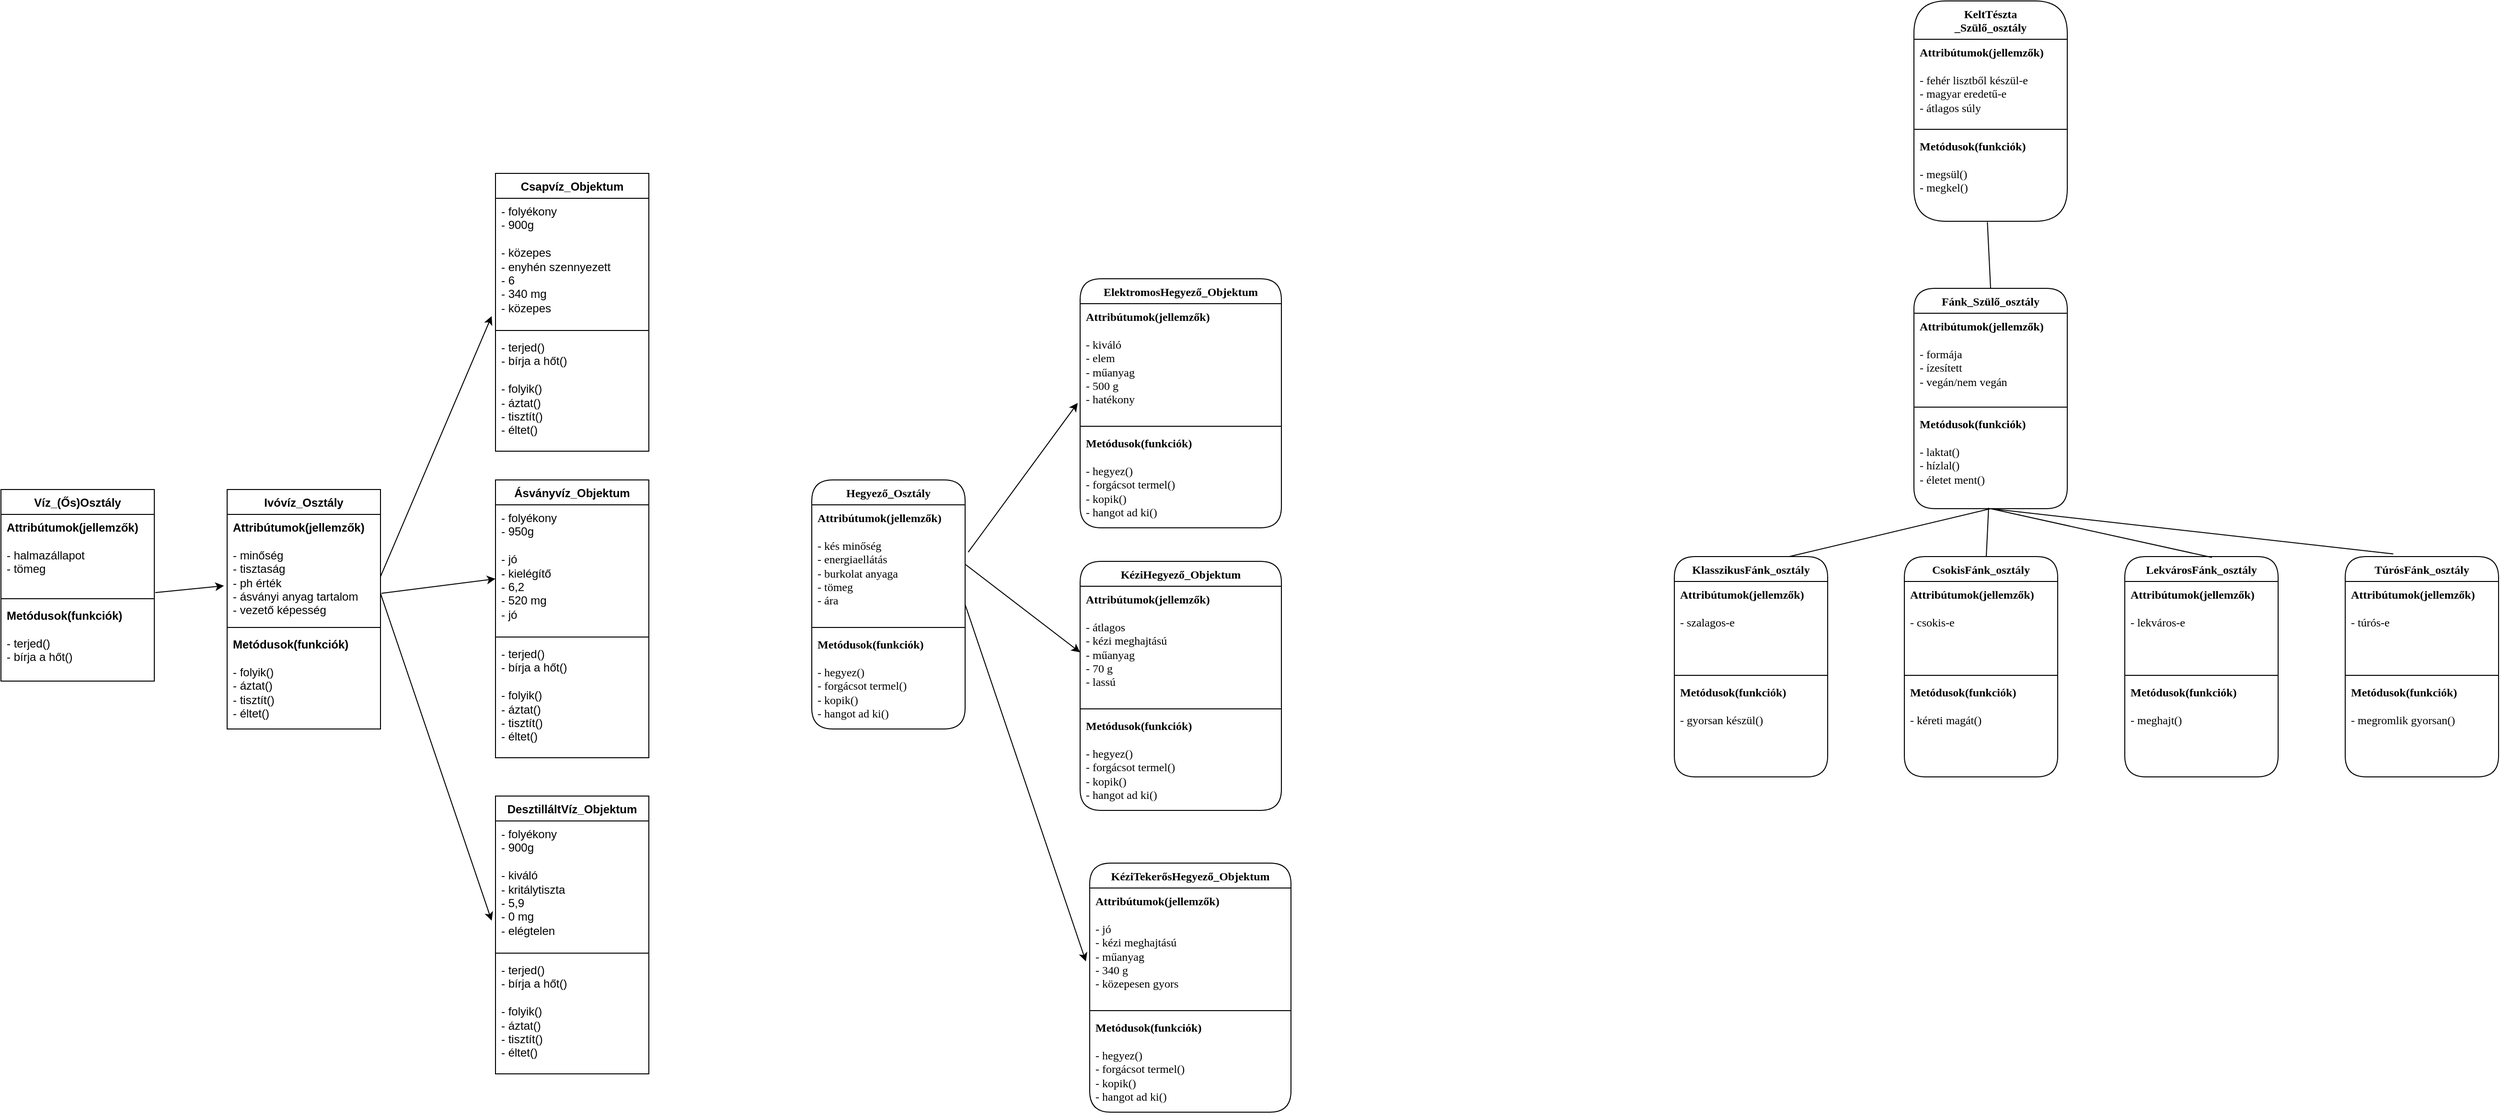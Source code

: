<mxfile version="22.1.1" type="device">
  <diagram name="1 oldal" id="wYiSbJgA-yzsDVPdpGHW">
    <mxGraphModel dx="2600" dy="3426" grid="1" gridSize="10" guides="1" tooltips="1" connect="1" arrows="1" fold="1" page="1" pageScale="1" pageWidth="827" pageHeight="1169" math="0" shadow="0">
      <root>
        <mxCell id="0" />
        <mxCell id="1" parent="0" />
        <mxCell id="PNbl-xnC1LrohCIqzQay-2" value="Ivóvíz_Osztály" style="swimlane;fontStyle=1;align=center;verticalAlign=top;childLayout=stackLayout;horizontal=1;startSize=26;horizontalStack=0;resizeParent=1;resizeParentMax=0;resizeLast=0;collapsible=1;marginBottom=0;whiteSpace=wrap;html=1;" parent="1" vertex="1">
          <mxGeometry x="570" y="210" width="160" height="250" as="geometry">
            <mxRectangle x="570" y="120" width="100" height="30" as="alternateBounds" />
          </mxGeometry>
        </mxCell>
        <mxCell id="PNbl-xnC1LrohCIqzQay-3" value="&lt;div style=&quot;text-align: center;&quot;&gt;&lt;span style=&quot;background-color: initial;&quot;&gt;&lt;b&gt;Attribútumok(jellemzők)&lt;/b&gt;&lt;/span&gt;&lt;/div&gt;&lt;div style=&quot;text-align: center;&quot;&gt;&lt;span style=&quot;background-color: initial;&quot;&gt;&lt;b&gt;&lt;br&gt;&lt;/b&gt;&lt;/span&gt;&lt;/div&gt;- minőség&lt;br&gt;- tisztaság&lt;br&gt;- ph érték&lt;br&gt;- ásványi anyag tartalom&lt;br&gt;- vezető képesség&lt;span style=&quot;white-space: pre;&quot;&gt;&#x9;&lt;/span&gt;" style="text;strokeColor=none;fillColor=none;align=left;verticalAlign=top;spacingLeft=4;spacingRight=4;overflow=hidden;rotatable=0;points=[[0,0.5],[1,0.5]];portConstraint=eastwest;whiteSpace=wrap;html=1;" parent="PNbl-xnC1LrohCIqzQay-2" vertex="1">
          <mxGeometry y="26" width="160" height="114" as="geometry" />
        </mxCell>
        <mxCell id="PNbl-xnC1LrohCIqzQay-4" value="" style="line;strokeWidth=1;fillColor=none;align=left;verticalAlign=middle;spacingTop=-1;spacingLeft=3;spacingRight=3;rotatable=0;labelPosition=right;points=[];portConstraint=eastwest;strokeColor=inherit;" parent="PNbl-xnC1LrohCIqzQay-2" vertex="1">
          <mxGeometry y="140" width="160" height="8" as="geometry" />
        </mxCell>
        <mxCell id="PNbl-xnC1LrohCIqzQay-5" value="&lt;div style=&quot;text-align: center;&quot;&gt;&lt;span style=&quot;background-color: initial;&quot;&gt;&lt;b&gt;Metódusok(funkciók)&lt;/b&gt;&lt;/span&gt;&lt;/div&gt;&lt;div style=&quot;text-align: center;&quot;&gt;&lt;span style=&quot;background-color: initial;&quot;&gt;&lt;b&gt;&lt;br&gt;&lt;/b&gt;&lt;/span&gt;&lt;/div&gt;- folyik()&lt;br&gt;- áztat()&lt;br&gt;- tisztít()&lt;br&gt;- éltet()" style="text;strokeColor=none;fillColor=none;align=left;verticalAlign=top;spacingLeft=4;spacingRight=4;overflow=hidden;rotatable=0;points=[[0,0.5],[1,0.5]];portConstraint=eastwest;whiteSpace=wrap;html=1;" parent="PNbl-xnC1LrohCIqzQay-2" vertex="1">
          <mxGeometry y="148" width="160" height="102" as="geometry" />
        </mxCell>
        <mxCell id="PNbl-xnC1LrohCIqzQay-6" value="Csapvíz_Objektum" style="swimlane;fontStyle=1;align=center;verticalAlign=top;childLayout=stackLayout;horizontal=1;startSize=26;horizontalStack=0;resizeParent=1;resizeParentMax=0;resizeLast=0;collapsible=1;marginBottom=0;whiteSpace=wrap;html=1;" parent="1" vertex="1">
          <mxGeometry x="850" y="-120" width="160" height="290" as="geometry">
            <mxRectangle x="570" y="120" width="100" height="30" as="alternateBounds" />
          </mxGeometry>
        </mxCell>
        <mxCell id="PNbl-xnC1LrohCIqzQay-7" value="- folyékony&lt;br&gt;- 900g&lt;br&gt;&lt;br&gt;- közepes&lt;br&gt;- enyhén szennyezett&lt;br&gt;- 6&lt;br&gt;- 340 mg&lt;br&gt;- közepes&lt;span style=&quot;white-space: pre;&quot;&gt;&#x9;&lt;/span&gt;&lt;span style=&quot;white-space: pre;&quot;&gt;&#x9;&lt;/span&gt;" style="text;strokeColor=none;fillColor=none;align=left;verticalAlign=top;spacingLeft=4;spacingRight=4;overflow=hidden;rotatable=0;points=[[0,0.5],[1,0.5]];portConstraint=eastwest;whiteSpace=wrap;html=1;" parent="PNbl-xnC1LrohCIqzQay-6" vertex="1">
          <mxGeometry y="26" width="160" height="134" as="geometry" />
        </mxCell>
        <mxCell id="PNbl-xnC1LrohCIqzQay-8" value="" style="line;strokeWidth=1;fillColor=none;align=left;verticalAlign=middle;spacingTop=-1;spacingLeft=3;spacingRight=3;rotatable=0;labelPosition=right;points=[];portConstraint=eastwest;strokeColor=inherit;" parent="PNbl-xnC1LrohCIqzQay-6" vertex="1">
          <mxGeometry y="160" width="160" height="8" as="geometry" />
        </mxCell>
        <mxCell id="PNbl-xnC1LrohCIqzQay-9" value="- terjed()&lt;br style=&quot;border-color: var(--border-color);&quot;&gt;- bírja a hőt()&amp;nbsp;&lt;br&gt;&lt;br&gt;- folyik()&lt;br style=&quot;border-color: var(--border-color);&quot;&gt;- áztat()&lt;br style=&quot;border-color: var(--border-color);&quot;&gt;- tisztít()&lt;br style=&quot;border-color: var(--border-color);&quot;&gt;- éltet()" style="text;strokeColor=none;fillColor=none;align=left;verticalAlign=top;spacingLeft=4;spacingRight=4;overflow=hidden;rotatable=0;points=[[0,0.5],[1,0.5]];portConstraint=eastwest;whiteSpace=wrap;html=1;" parent="PNbl-xnC1LrohCIqzQay-6" vertex="1">
          <mxGeometry y="168" width="160" height="122" as="geometry" />
        </mxCell>
        <mxCell id="PNbl-xnC1LrohCIqzQay-10" value="DesztilláltVíz_Objektum" style="swimlane;fontStyle=1;align=center;verticalAlign=top;childLayout=stackLayout;horizontal=1;startSize=26;horizontalStack=0;resizeParent=1;resizeParentMax=0;resizeLast=0;collapsible=1;marginBottom=0;whiteSpace=wrap;html=1;" parent="1" vertex="1">
          <mxGeometry x="850" y="530" width="160" height="290" as="geometry">
            <mxRectangle x="570" y="120" width="100" height="30" as="alternateBounds" />
          </mxGeometry>
        </mxCell>
        <mxCell id="PNbl-xnC1LrohCIqzQay-11" value="- folyékony&lt;br style=&quot;border-color: var(--border-color);&quot;&gt;- 900g&lt;br&gt;&lt;br&gt;- kiváló&lt;br&gt;- kritálytiszta&lt;br&gt;- 5,9&lt;br&gt;- 0 mg&lt;br&gt;- elégtelen&lt;span style=&quot;&quot;&gt;&lt;span style=&quot;white-space: pre;&quot;&gt;&amp;nbsp;&amp;nbsp;&amp;nbsp;&amp;nbsp;&lt;/span&gt;&lt;/span&gt;" style="text;strokeColor=none;fillColor=none;align=left;verticalAlign=top;spacingLeft=4;spacingRight=4;overflow=hidden;rotatable=0;points=[[0,0.5],[1,0.5]];portConstraint=eastwest;whiteSpace=wrap;html=1;" parent="PNbl-xnC1LrohCIqzQay-10" vertex="1">
          <mxGeometry y="26" width="160" height="134" as="geometry" />
        </mxCell>
        <mxCell id="PNbl-xnC1LrohCIqzQay-12" value="" style="line;strokeWidth=1;fillColor=none;align=left;verticalAlign=middle;spacingTop=-1;spacingLeft=3;spacingRight=3;rotatable=0;labelPosition=right;points=[];portConstraint=eastwest;strokeColor=inherit;" parent="PNbl-xnC1LrohCIqzQay-10" vertex="1">
          <mxGeometry y="160" width="160" height="8" as="geometry" />
        </mxCell>
        <mxCell id="PNbl-xnC1LrohCIqzQay-13" value="- terjed()&lt;br style=&quot;border-color: var(--border-color);&quot;&gt;- bírja a hőt()&amp;nbsp;&lt;br style=&quot;border-color: var(--border-color);&quot;&gt;&lt;br style=&quot;border-color: var(--border-color);&quot;&gt;- folyik()&lt;br style=&quot;border-color: var(--border-color);&quot;&gt;- áztat()&lt;br style=&quot;border-color: var(--border-color);&quot;&gt;- tisztít()&lt;br style=&quot;border-color: var(--border-color);&quot;&gt;- éltet()" style="text;strokeColor=none;fillColor=none;align=left;verticalAlign=top;spacingLeft=4;spacingRight=4;overflow=hidden;rotatable=0;points=[[0,0.5],[1,0.5]];portConstraint=eastwest;whiteSpace=wrap;html=1;" parent="PNbl-xnC1LrohCIqzQay-10" vertex="1">
          <mxGeometry y="168" width="160" height="122" as="geometry" />
        </mxCell>
        <mxCell id="PNbl-xnC1LrohCIqzQay-14" value="Ásványvíz_Objektum" style="swimlane;fontStyle=1;align=center;verticalAlign=top;childLayout=stackLayout;horizontal=1;startSize=26;horizontalStack=0;resizeParent=1;resizeParentMax=0;resizeLast=0;collapsible=1;marginBottom=0;whiteSpace=wrap;html=1;" parent="1" vertex="1">
          <mxGeometry x="850" y="200" width="160" height="290" as="geometry">
            <mxRectangle x="570" y="120" width="100" height="30" as="alternateBounds" />
          </mxGeometry>
        </mxCell>
        <mxCell id="PNbl-xnC1LrohCIqzQay-15" value="- folyékony&lt;br style=&quot;border-color: var(--border-color);&quot;&gt;- 950g&lt;br&gt;&lt;br&gt;- jó&lt;br&gt;- kielégítő&lt;br&gt;- 6,2&lt;br&gt;- 520 mg&lt;br&gt;- jó&lt;span style=&quot;&quot;&gt;&lt;span style=&quot;white-space: pre;&quot;&gt;&amp;nbsp;&amp;nbsp;&amp;nbsp;&amp;nbsp;&lt;/span&gt;&lt;/span&gt;" style="text;strokeColor=none;fillColor=none;align=left;verticalAlign=top;spacingLeft=4;spacingRight=4;overflow=hidden;rotatable=0;points=[[0,0.5],[1,0.5]];portConstraint=eastwest;whiteSpace=wrap;html=1;" parent="PNbl-xnC1LrohCIqzQay-14" vertex="1">
          <mxGeometry y="26" width="160" height="134" as="geometry" />
        </mxCell>
        <mxCell id="PNbl-xnC1LrohCIqzQay-16" value="" style="line;strokeWidth=1;fillColor=none;align=left;verticalAlign=middle;spacingTop=-1;spacingLeft=3;spacingRight=3;rotatable=0;labelPosition=right;points=[];portConstraint=eastwest;strokeColor=inherit;" parent="PNbl-xnC1LrohCIqzQay-14" vertex="1">
          <mxGeometry y="160" width="160" height="8" as="geometry" />
        </mxCell>
        <mxCell id="PNbl-xnC1LrohCIqzQay-17" value="- terjed()&lt;br style=&quot;border-color: var(--border-color);&quot;&gt;- bírja a hőt()&amp;nbsp;&lt;br style=&quot;border-color: var(--border-color);&quot;&gt;&lt;br style=&quot;border-color: var(--border-color);&quot;&gt;- folyik()&lt;br style=&quot;border-color: var(--border-color);&quot;&gt;- áztat()&lt;br style=&quot;border-color: var(--border-color);&quot;&gt;- tisztít()&lt;br style=&quot;border-color: var(--border-color);&quot;&gt;- éltet()" style="text;strokeColor=none;fillColor=none;align=left;verticalAlign=top;spacingLeft=4;spacingRight=4;overflow=hidden;rotatable=0;points=[[0,0.5],[1,0.5]];portConstraint=eastwest;whiteSpace=wrap;html=1;" parent="PNbl-xnC1LrohCIqzQay-14" vertex="1">
          <mxGeometry y="168" width="160" height="122" as="geometry" />
        </mxCell>
        <mxCell id="PNbl-xnC1LrohCIqzQay-18" value="" style="endArrow=classic;html=1;rounded=0;fontFamily=Helvetica;fontSize=12;fontColor=default;entryX=-0.025;entryY=0.918;entryDx=0;entryDy=0;entryPerimeter=0;exitX=1;exitY=0.5;exitDx=0;exitDy=0;" parent="1" edge="1" target="PNbl-xnC1LrohCIqzQay-7">
          <mxGeometry width="50" height="50" relative="1" as="geometry">
            <mxPoint x="730" y="300.99" as="sourcePoint" />
            <mxPoint x="839.04" y="180" as="targetPoint" />
          </mxGeometry>
        </mxCell>
        <mxCell id="PNbl-xnC1LrohCIqzQay-19" value="" style="endArrow=classic;html=1;rounded=0;fontFamily=Helvetica;fontSize=12;fontColor=default;entryX=-0.025;entryY=0.777;entryDx=0;entryDy=0;entryPerimeter=0;exitX=1;exitY=0.723;exitDx=0;exitDy=0;exitPerimeter=0;" parent="1" source="PNbl-xnC1LrohCIqzQay-3" target="PNbl-xnC1LrohCIqzQay-11" edge="1">
          <mxGeometry width="50" height="50" relative="1" as="geometry">
            <mxPoint x="730" y="290" as="sourcePoint" />
            <mxPoint x="760" y="330" as="targetPoint" />
          </mxGeometry>
        </mxCell>
        <mxCell id="PNbl-xnC1LrohCIqzQay-20" value="" style="endArrow=classic;html=1;rounded=0;fontFamily=Helvetica;fontSize=12;fontColor=default;exitX=1.006;exitY=0.723;exitDx=0;exitDy=0;exitPerimeter=0;" parent="1" source="PNbl-xnC1LrohCIqzQay-3" target="PNbl-xnC1LrohCIqzQay-15" edge="1">
          <mxGeometry width="50" height="50" relative="1" as="geometry">
            <mxPoint x="710" y="380" as="sourcePoint" />
            <mxPoint x="760" y="330" as="targetPoint" />
          </mxGeometry>
        </mxCell>
        <mxCell id="AUATjpKEFJF5bnet8Nbq-13" value="Hegyező_Osztály" style="swimlane;fontStyle=1;align=center;verticalAlign=top;childLayout=stackLayout;horizontal=1;startSize=26;horizontalStack=0;resizeParent=1;resizeParentMax=0;resizeLast=0;collapsible=1;marginBottom=0;whiteSpace=wrap;html=1;rounded=1;fontFamily=Comic Sans MS;arcSize=28;" vertex="1" parent="1">
          <mxGeometry x="1180" y="200" width="160" height="260" as="geometry">
            <mxRectangle x="570" y="120" width="100" height="30" as="alternateBounds" />
          </mxGeometry>
        </mxCell>
        <mxCell id="AUATjpKEFJF5bnet8Nbq-14" value="&lt;div style=&quot;text-align: center;&quot;&gt;&lt;span style=&quot;background-color: initial;&quot;&gt;&lt;b&gt;Attribútumok(jellemzők)&lt;/b&gt;&lt;/span&gt;&lt;/div&gt;&lt;div style=&quot;text-align: center;&quot;&gt;&lt;span style=&quot;background-color: initial;&quot;&gt;&lt;b&gt;&lt;br&gt;&lt;/b&gt;&lt;/span&gt;&lt;/div&gt;- kés minőség&lt;br&gt;- energiaellátás&lt;br&gt;- burkolat anyaga&lt;br&gt;- tömeg&lt;br&gt;- ára&lt;br&gt;&lt;span style=&quot;&quot;&gt;&lt;span style=&quot;white-space: pre;&quot;&gt;&amp;nbsp;&amp;nbsp;&amp;nbsp;&amp;nbsp;&lt;/span&gt;&lt;span style=&quot;&quot;&gt;&lt;span style=&quot;white-space: pre;&quot;&gt;&amp;nbsp;&amp;nbsp;&amp;nbsp;&amp;nbsp;&lt;/span&gt;&lt;/span&gt;&lt;span style=&quot;&quot;&gt;&lt;span style=&quot;white-space: pre;&quot;&gt;&amp;nbsp;&amp;nbsp;&amp;nbsp;&amp;nbsp;&lt;/span&gt;&lt;/span&gt;&lt;span style=&quot;&quot;&gt;&lt;span style=&quot;white-space: pre;&quot;&gt;&amp;nbsp;&amp;nbsp;&amp;nbsp;&amp;nbsp;&lt;/span&gt;&lt;/span&gt;&lt;span style=&quot;&quot;&gt;&lt;span style=&quot;white-space: pre;&quot;&gt;&amp;nbsp;&amp;nbsp;&amp;nbsp;&amp;nbsp;&lt;/span&gt;&lt;/span&gt;&lt;span style=&quot;&quot;&gt;&lt;span style=&quot;white-space: pre;&quot;&gt;&amp;nbsp;&amp;nbsp;&amp;nbsp;&amp;nbsp;&lt;/span&gt;&lt;/span&gt;&lt;span style=&quot;&quot;&gt;&lt;span style=&quot;white-space: pre;&quot;&gt;&amp;nbsp;&amp;nbsp;&amp;nbsp;&amp;nbsp;&lt;/span&gt;&lt;/span&gt;&lt;/span&gt;" style="text;strokeColor=none;fillColor=none;align=left;verticalAlign=top;spacingLeft=4;spacingRight=4;overflow=hidden;rotatable=0;points=[[0,0.5],[1,0.5]];portConstraint=eastwest;whiteSpace=wrap;html=1;fontFamily=Comic Sans MS;" vertex="1" parent="AUATjpKEFJF5bnet8Nbq-13">
          <mxGeometry y="26" width="160" height="124" as="geometry" />
        </mxCell>
        <mxCell id="AUATjpKEFJF5bnet8Nbq-15" value="" style="line;strokeWidth=1;fillColor=none;align=left;verticalAlign=middle;spacingTop=-1;spacingLeft=3;spacingRight=3;rotatable=0;labelPosition=right;points=[];portConstraint=eastwest;strokeColor=inherit;" vertex="1" parent="AUATjpKEFJF5bnet8Nbq-13">
          <mxGeometry y="150" width="160" height="8" as="geometry" />
        </mxCell>
        <mxCell id="AUATjpKEFJF5bnet8Nbq-16" value="&lt;div style=&quot;text-align: center;&quot;&gt;&lt;span style=&quot;background-color: initial;&quot;&gt;&lt;b&gt;Metódusok(funkciók)&lt;/b&gt;&lt;/span&gt;&lt;/div&gt;&lt;div style=&quot;text-align: center;&quot;&gt;&lt;span style=&quot;background-color: initial;&quot;&gt;&lt;b&gt;&lt;br&gt;&lt;/b&gt;&lt;/span&gt;&lt;/div&gt;- hegyez()&lt;br&gt;- forgácsot termel()&lt;br&gt;- kopik()&lt;br&gt;- hangot ad ki()" style="text;strokeColor=none;fillColor=none;align=left;verticalAlign=top;spacingLeft=4;spacingRight=4;overflow=hidden;rotatable=0;points=[[0,0.5],[1,0.5]];portConstraint=eastwest;whiteSpace=wrap;html=1;fontFamily=Comic Sans MS;" vertex="1" parent="AUATjpKEFJF5bnet8Nbq-13">
          <mxGeometry y="158" width="160" height="102" as="geometry" />
        </mxCell>
        <mxCell id="AUATjpKEFJF5bnet8Nbq-17" value="Víz_(Ős)Osztály" style="swimlane;fontStyle=1;align=center;verticalAlign=top;childLayout=stackLayout;horizontal=1;startSize=26;horizontalStack=0;resizeParent=1;resizeParentMax=0;resizeLast=0;collapsible=1;marginBottom=0;whiteSpace=wrap;html=1;" vertex="1" parent="1">
          <mxGeometry x="334" y="210" width="160" height="200" as="geometry">
            <mxRectangle x="570" y="120" width="100" height="30" as="alternateBounds" />
          </mxGeometry>
        </mxCell>
        <mxCell id="AUATjpKEFJF5bnet8Nbq-18" value="&lt;div style=&quot;text-align: center;&quot;&gt;&lt;span style=&quot;background-color: initial;&quot;&gt;&lt;b&gt;Attribútumok(jellemzők)&lt;/b&gt;&lt;/span&gt;&lt;/div&gt;&lt;div style=&quot;text-align: center;&quot;&gt;&lt;span style=&quot;background-color: initial;&quot;&gt;&lt;b&gt;&lt;br&gt;&lt;/b&gt;&lt;/span&gt;&lt;/div&gt;- halmazállapot&lt;br&gt;- tömeg&lt;span style=&quot;white-space: pre;&quot;&gt;&#x9;&lt;/span&gt;" style="text;strokeColor=none;fillColor=none;align=left;verticalAlign=top;spacingLeft=4;spacingRight=4;overflow=hidden;rotatable=0;points=[[0,0.5],[1,0.5]];portConstraint=eastwest;whiteSpace=wrap;html=1;" vertex="1" parent="AUATjpKEFJF5bnet8Nbq-17">
          <mxGeometry y="26" width="160" height="84" as="geometry" />
        </mxCell>
        <mxCell id="AUATjpKEFJF5bnet8Nbq-19" value="" style="line;strokeWidth=1;fillColor=none;align=left;verticalAlign=middle;spacingTop=-1;spacingLeft=3;spacingRight=3;rotatable=0;labelPosition=right;points=[];portConstraint=eastwest;strokeColor=inherit;" vertex="1" parent="AUATjpKEFJF5bnet8Nbq-17">
          <mxGeometry y="110" width="160" height="8" as="geometry" />
        </mxCell>
        <mxCell id="AUATjpKEFJF5bnet8Nbq-20" value="&lt;div style=&quot;text-align: center;&quot;&gt;&lt;span style=&quot;background-color: initial;&quot;&gt;&lt;b&gt;Metódusok(funkciók)&lt;/b&gt;&lt;/span&gt;&lt;/div&gt;&lt;div style=&quot;text-align: center;&quot;&gt;&lt;span style=&quot;background-color: initial;&quot;&gt;&lt;b&gt;&lt;br&gt;&lt;/b&gt;&lt;/span&gt;&lt;/div&gt;- terjed()&lt;br&gt;- bírja a hőt()&amp;nbsp;" style="text;strokeColor=none;fillColor=none;align=left;verticalAlign=top;spacingLeft=4;spacingRight=4;overflow=hidden;rotatable=0;points=[[0,0.5],[1,0.5]];portConstraint=eastwest;whiteSpace=wrap;html=1;" vertex="1" parent="AUATjpKEFJF5bnet8Nbq-17">
          <mxGeometry y="118" width="160" height="82" as="geometry" />
        </mxCell>
        <mxCell id="AUATjpKEFJF5bnet8Nbq-21" value="" style="endArrow=classic;html=1;rounded=0;fontFamily=Garamond;fontSize=12;fontColor=default;startSize=26;exitX=1.006;exitY=0.971;exitDx=0;exitDy=0;exitPerimeter=0;entryX=-0.021;entryY=0.654;entryDx=0;entryDy=0;entryPerimeter=0;" edge="1" parent="1" source="AUATjpKEFJF5bnet8Nbq-18" target="PNbl-xnC1LrohCIqzQay-3">
          <mxGeometry width="50" height="50" relative="1" as="geometry">
            <mxPoint x="720" y="260" as="sourcePoint" />
            <mxPoint x="770" y="210" as="targetPoint" />
          </mxGeometry>
        </mxCell>
        <mxCell id="AUATjpKEFJF5bnet8Nbq-22" value="ElektromosHegyező_Objektum" style="swimlane;fontStyle=1;align=center;verticalAlign=top;childLayout=stackLayout;horizontal=1;startSize=26;horizontalStack=0;resizeParent=1;resizeParentMax=0;resizeLast=0;collapsible=1;marginBottom=0;whiteSpace=wrap;html=1;rounded=1;fontFamily=Comic Sans MS;arcSize=28;" vertex="1" parent="1">
          <mxGeometry x="1460" y="-10" width="210" height="260" as="geometry">
            <mxRectangle x="570" y="120" width="100" height="30" as="alternateBounds" />
          </mxGeometry>
        </mxCell>
        <mxCell id="AUATjpKEFJF5bnet8Nbq-23" value="&lt;div style=&quot;text-align: center;&quot;&gt;&lt;span style=&quot;background-color: initial;&quot;&gt;&lt;b&gt;Attribútumok(jellemzők)&lt;/b&gt;&lt;/span&gt;&lt;/div&gt;&lt;div style=&quot;text-align: center;&quot;&gt;&lt;span style=&quot;background-color: initial;&quot;&gt;&lt;b&gt;&lt;br&gt;&lt;/b&gt;&lt;/span&gt;&lt;/div&gt;- kiváló&lt;br&gt;- elem&lt;br&gt;- műanyag&lt;br&gt;- 500 g&lt;br&gt;- hatékony&lt;br&gt;&lt;span style=&quot;&quot;&gt;&lt;span style=&quot;white-space: pre;&quot;&gt;&amp;nbsp;&amp;nbsp;&amp;nbsp;&amp;nbsp;&lt;/span&gt;&lt;span style=&quot;&quot;&gt;&lt;span style=&quot;white-space: pre;&quot;&gt;&amp;nbsp;&amp;nbsp;&amp;nbsp;&amp;nbsp;&lt;/span&gt;&lt;/span&gt;&lt;span style=&quot;&quot;&gt;&lt;span style=&quot;white-space: pre;&quot;&gt;&amp;nbsp;&amp;nbsp;&amp;nbsp;&amp;nbsp;&lt;/span&gt;&lt;/span&gt;&lt;span style=&quot;&quot;&gt;&lt;span style=&quot;white-space: pre;&quot;&gt;&amp;nbsp;&amp;nbsp;&amp;nbsp;&amp;nbsp;&lt;/span&gt;&lt;/span&gt;&lt;span style=&quot;&quot;&gt;&lt;span style=&quot;white-space: pre;&quot;&gt;&amp;nbsp;&amp;nbsp;&amp;nbsp;&amp;nbsp;&lt;/span&gt;&lt;/span&gt;&lt;span style=&quot;&quot;&gt;&lt;span style=&quot;white-space: pre;&quot;&gt;&amp;nbsp;&amp;nbsp;&amp;nbsp;&amp;nbsp;&lt;/span&gt;&lt;/span&gt;&lt;span style=&quot;&quot;&gt;&lt;span style=&quot;white-space: pre;&quot;&gt;&amp;nbsp;&amp;nbsp;&amp;nbsp;&amp;nbsp;&lt;/span&gt;&lt;/span&gt;&lt;/span&gt;" style="text;strokeColor=none;fillColor=none;align=left;verticalAlign=top;spacingLeft=4;spacingRight=4;overflow=hidden;rotatable=0;points=[[0,0.5],[1,0.5]];portConstraint=eastwest;whiteSpace=wrap;html=1;fontFamily=Comic Sans MS;" vertex="1" parent="AUATjpKEFJF5bnet8Nbq-22">
          <mxGeometry y="26" width="210" height="124" as="geometry" />
        </mxCell>
        <mxCell id="AUATjpKEFJF5bnet8Nbq-24" value="" style="line;strokeWidth=1;fillColor=none;align=left;verticalAlign=middle;spacingTop=-1;spacingLeft=3;spacingRight=3;rotatable=0;labelPosition=right;points=[];portConstraint=eastwest;strokeColor=inherit;" vertex="1" parent="AUATjpKEFJF5bnet8Nbq-22">
          <mxGeometry y="150" width="210" height="8" as="geometry" />
        </mxCell>
        <mxCell id="AUATjpKEFJF5bnet8Nbq-25" value="&lt;div style=&quot;text-align: center;&quot;&gt;&lt;span style=&quot;background-color: initial;&quot;&gt;&lt;b&gt;Metódusok(funkciók)&lt;/b&gt;&lt;/span&gt;&lt;/div&gt;&lt;div style=&quot;text-align: center;&quot;&gt;&lt;span style=&quot;background-color: initial;&quot;&gt;&lt;b&gt;&lt;br&gt;&lt;/b&gt;&lt;/span&gt;&lt;/div&gt;- hegyez()&lt;br&gt;- forgácsot termel()&lt;br&gt;- kopik()&lt;br&gt;- hangot ad ki()" style="text;strokeColor=none;fillColor=none;align=left;verticalAlign=top;spacingLeft=4;spacingRight=4;overflow=hidden;rotatable=0;points=[[0,0.5],[1,0.5]];portConstraint=eastwest;whiteSpace=wrap;html=1;fontFamily=Comic Sans MS;" vertex="1" parent="AUATjpKEFJF5bnet8Nbq-22">
          <mxGeometry y="158" width="210" height="102" as="geometry" />
        </mxCell>
        <mxCell id="AUATjpKEFJF5bnet8Nbq-26" value="Fánk_Szülő_osztály" style="swimlane;fontStyle=1;align=center;verticalAlign=top;childLayout=stackLayout;horizontal=1;startSize=26;horizontalStack=0;resizeParent=1;resizeParentMax=0;resizeLast=0;collapsible=1;marginBottom=0;whiteSpace=wrap;html=1;rounded=1;fontFamily=Comic Sans MS;arcSize=28;" vertex="1" parent="1">
          <mxGeometry x="2330" width="160" height="230" as="geometry">
            <mxRectangle x="570" y="120" width="100" height="30" as="alternateBounds" />
          </mxGeometry>
        </mxCell>
        <mxCell id="AUATjpKEFJF5bnet8Nbq-27" value="&lt;div style=&quot;text-align: center;&quot;&gt;&lt;span style=&quot;background-color: initial;&quot;&gt;&lt;b&gt;Attribútumok(jellemzők)&lt;/b&gt;&lt;/span&gt;&lt;/div&gt;&lt;div style=&quot;text-align: center;&quot;&gt;&lt;span style=&quot;background-color: initial;&quot;&gt;&lt;b&gt;&lt;br&gt;&lt;/b&gt;&lt;/span&gt;&lt;/div&gt;- formája&lt;br&gt;- ízesített&lt;br&gt;- vegán/nem vegán&lt;br&gt;&lt;span style=&quot;&quot;&gt;&lt;span style=&quot;white-space: pre;&quot;&gt;&amp;nbsp;&amp;nbsp;&amp;nbsp;&amp;nbsp;&lt;/span&gt;&lt;span style=&quot;&quot;&gt;&lt;span style=&quot;white-space: pre;&quot;&gt;&amp;nbsp;&amp;nbsp;&amp;nbsp;&amp;nbsp;&lt;/span&gt;&lt;/span&gt;&lt;span style=&quot;&quot;&gt;&lt;span style=&quot;white-space: pre;&quot;&gt;&amp;nbsp;&amp;nbsp;&amp;nbsp;&amp;nbsp;&lt;/span&gt;&lt;/span&gt;&lt;span style=&quot;&quot;&gt;&lt;span style=&quot;white-space: pre;&quot;&gt;&amp;nbsp;&amp;nbsp;&amp;nbsp;&amp;nbsp;&lt;/span&gt;&lt;/span&gt;&lt;span style=&quot;&quot;&gt;&lt;span style=&quot;white-space: pre;&quot;&gt;&amp;nbsp;&amp;nbsp;&amp;nbsp;&amp;nbsp;&lt;/span&gt;&lt;/span&gt;&lt;span style=&quot;&quot;&gt;&lt;span style=&quot;white-space: pre;&quot;&gt;&amp;nbsp;&amp;nbsp;&amp;nbsp;&amp;nbsp;&lt;/span&gt;&lt;/span&gt;&lt;span style=&quot;&quot;&gt;&lt;span style=&quot;white-space: pre;&quot;&gt;&amp;nbsp;&amp;nbsp;&amp;nbsp;&amp;nbsp;&lt;/span&gt;&lt;/span&gt;&lt;/span&gt;" style="text;strokeColor=none;fillColor=none;align=left;verticalAlign=top;spacingLeft=4;spacingRight=4;overflow=hidden;rotatable=0;points=[[0,0.5],[1,0.5]];portConstraint=eastwest;whiteSpace=wrap;html=1;fontFamily=Comic Sans MS;" vertex="1" parent="AUATjpKEFJF5bnet8Nbq-26">
          <mxGeometry y="26" width="160" height="94" as="geometry" />
        </mxCell>
        <mxCell id="AUATjpKEFJF5bnet8Nbq-28" value="" style="line;strokeWidth=1;fillColor=none;align=left;verticalAlign=middle;spacingTop=-1;spacingLeft=3;spacingRight=3;rotatable=0;labelPosition=right;points=[];portConstraint=eastwest;strokeColor=inherit;" vertex="1" parent="AUATjpKEFJF5bnet8Nbq-26">
          <mxGeometry y="120" width="160" height="8" as="geometry" />
        </mxCell>
        <mxCell id="AUATjpKEFJF5bnet8Nbq-29" value="&lt;div style=&quot;text-align: center;&quot;&gt;&lt;span style=&quot;background-color: initial;&quot;&gt;&lt;b&gt;Metódusok(funkciók)&lt;/b&gt;&lt;/span&gt;&lt;/div&gt;&lt;div style=&quot;text-align: center;&quot;&gt;&lt;span style=&quot;background-color: initial;&quot;&gt;&lt;b&gt;&lt;br&gt;&lt;/b&gt;&lt;/span&gt;&lt;/div&gt;- laktat()&lt;br&gt;- hízlal()&lt;br&gt;- életet ment()" style="text;strokeColor=none;fillColor=none;align=left;verticalAlign=top;spacingLeft=4;spacingRight=4;overflow=hidden;rotatable=0;points=[[0,0.5],[1,0.5]];portConstraint=eastwest;whiteSpace=wrap;html=1;fontFamily=Comic Sans MS;" vertex="1" parent="AUATjpKEFJF5bnet8Nbq-26">
          <mxGeometry y="128" width="160" height="102" as="geometry" />
        </mxCell>
        <mxCell id="AUATjpKEFJF5bnet8Nbq-30" value="KlasszikusFánk_osztály" style="swimlane;fontStyle=1;align=center;verticalAlign=top;childLayout=stackLayout;horizontal=1;startSize=26;horizontalStack=0;resizeParent=1;resizeParentMax=0;resizeLast=0;collapsible=1;marginBottom=0;whiteSpace=wrap;html=1;rounded=1;fontFamily=Comic Sans MS;arcSize=28;" vertex="1" parent="1">
          <mxGeometry x="2080" y="280" width="160" height="230" as="geometry">
            <mxRectangle x="570" y="120" width="100" height="30" as="alternateBounds" />
          </mxGeometry>
        </mxCell>
        <mxCell id="AUATjpKEFJF5bnet8Nbq-31" value="&lt;div style=&quot;text-align: center;&quot;&gt;&lt;span style=&quot;background-color: initial;&quot;&gt;&lt;b&gt;Attribútumok(jellemzők)&lt;/b&gt;&lt;/span&gt;&lt;/div&gt;&lt;div style=&quot;text-align: center;&quot;&gt;&lt;span style=&quot;background-color: initial;&quot;&gt;&lt;b&gt;&lt;br&gt;&lt;/b&gt;&lt;/span&gt;&lt;/div&gt;- szalagos-e&lt;br&gt;&lt;span style=&quot;&quot;&gt;&lt;span style=&quot;white-space: pre;&quot;&gt;&amp;nbsp;&amp;nbsp;&amp;nbsp;&amp;nbsp;&lt;/span&gt;&lt;span style=&quot;&quot;&gt;&lt;span style=&quot;white-space: pre;&quot;&gt;&amp;nbsp;&amp;nbsp;&amp;nbsp;&amp;nbsp;&lt;/span&gt;&lt;/span&gt;&lt;span style=&quot;&quot;&gt;&lt;span style=&quot;white-space: pre;&quot;&gt;&amp;nbsp;&amp;nbsp;&amp;nbsp;&amp;nbsp;&lt;/span&gt;&lt;/span&gt;&lt;span style=&quot;&quot;&gt;&lt;span style=&quot;white-space: pre;&quot;&gt;&amp;nbsp;&amp;nbsp;&amp;nbsp;&amp;nbsp;&lt;/span&gt;&lt;/span&gt;&lt;span style=&quot;&quot;&gt;&lt;span style=&quot;white-space: pre;&quot;&gt;&amp;nbsp;&amp;nbsp;&amp;nbsp;&amp;nbsp;&lt;/span&gt;&lt;/span&gt;&lt;span style=&quot;&quot;&gt;&lt;span style=&quot;white-space: pre;&quot;&gt;&amp;nbsp;&amp;nbsp;&amp;nbsp;&amp;nbsp;&lt;/span&gt;&lt;/span&gt;&lt;span style=&quot;&quot;&gt;&lt;span style=&quot;white-space: pre;&quot;&gt;&amp;nbsp;&amp;nbsp;&amp;nbsp;&amp;nbsp;&lt;/span&gt;&lt;/span&gt;&lt;/span&gt;" style="text;strokeColor=none;fillColor=none;align=left;verticalAlign=top;spacingLeft=4;spacingRight=4;overflow=hidden;rotatable=0;points=[[0,0.5],[1,0.5]];portConstraint=eastwest;whiteSpace=wrap;html=1;fontFamily=Comic Sans MS;" vertex="1" parent="AUATjpKEFJF5bnet8Nbq-30">
          <mxGeometry y="26" width="160" height="94" as="geometry" />
        </mxCell>
        <mxCell id="AUATjpKEFJF5bnet8Nbq-32" value="" style="line;strokeWidth=1;fillColor=none;align=left;verticalAlign=middle;spacingTop=-1;spacingLeft=3;spacingRight=3;rotatable=0;labelPosition=right;points=[];portConstraint=eastwest;strokeColor=inherit;" vertex="1" parent="AUATjpKEFJF5bnet8Nbq-30">
          <mxGeometry y="120" width="160" height="8" as="geometry" />
        </mxCell>
        <mxCell id="AUATjpKEFJF5bnet8Nbq-33" value="&lt;div style=&quot;text-align: center;&quot;&gt;&lt;span style=&quot;background-color: initial;&quot;&gt;&lt;b&gt;Metódusok(funkciók)&lt;/b&gt;&lt;/span&gt;&lt;/div&gt;&lt;div style=&quot;text-align: center;&quot;&gt;&lt;span style=&quot;background-color: initial;&quot;&gt;&lt;b&gt;&lt;br&gt;&lt;/b&gt;&lt;/span&gt;&lt;/div&gt;- gyorsan készül()" style="text;strokeColor=none;fillColor=none;align=left;verticalAlign=top;spacingLeft=4;spacingRight=4;overflow=hidden;rotatable=0;points=[[0,0.5],[1,0.5]];portConstraint=eastwest;whiteSpace=wrap;html=1;fontFamily=Comic Sans MS;" vertex="1" parent="AUATjpKEFJF5bnet8Nbq-30">
          <mxGeometry y="128" width="160" height="102" as="geometry" />
        </mxCell>
        <mxCell id="AUATjpKEFJF5bnet8Nbq-34" value="CsokisFánk_osztály" style="swimlane;fontStyle=1;align=center;verticalAlign=top;childLayout=stackLayout;horizontal=1;startSize=26;horizontalStack=0;resizeParent=1;resizeParentMax=0;resizeLast=0;collapsible=1;marginBottom=0;whiteSpace=wrap;html=1;rounded=1;fontFamily=Comic Sans MS;arcSize=28;" vertex="1" parent="1">
          <mxGeometry x="2320" y="280" width="160" height="230" as="geometry">
            <mxRectangle x="570" y="120" width="100" height="30" as="alternateBounds" />
          </mxGeometry>
        </mxCell>
        <mxCell id="AUATjpKEFJF5bnet8Nbq-35" value="&lt;div style=&quot;text-align: center;&quot;&gt;&lt;span style=&quot;background-color: initial;&quot;&gt;&lt;b&gt;Attribútumok(jellemzők)&lt;/b&gt;&lt;/span&gt;&lt;/div&gt;&lt;div style=&quot;text-align: center;&quot;&gt;&lt;span style=&quot;background-color: initial;&quot;&gt;&lt;b&gt;&lt;br&gt;&lt;/b&gt;&lt;/span&gt;&lt;/div&gt;- csokis-e&lt;br&gt;&lt;span style=&quot;&quot;&gt;&lt;span style=&quot;white-space: pre;&quot;&gt;&amp;nbsp;&amp;nbsp;&amp;nbsp;&amp;nbsp;&lt;/span&gt;&lt;span style=&quot;&quot;&gt;&lt;span style=&quot;white-space: pre;&quot;&gt;&amp;nbsp;&amp;nbsp;&amp;nbsp;&amp;nbsp;&lt;/span&gt;&lt;/span&gt;&lt;span style=&quot;&quot;&gt;&lt;span style=&quot;white-space: pre;&quot;&gt;&amp;nbsp;&amp;nbsp;&amp;nbsp;&amp;nbsp;&lt;/span&gt;&lt;/span&gt;&lt;span style=&quot;&quot;&gt;&lt;span style=&quot;white-space: pre;&quot;&gt;&amp;nbsp;&amp;nbsp;&amp;nbsp;&amp;nbsp;&lt;/span&gt;&lt;/span&gt;&lt;span style=&quot;&quot;&gt;&lt;span style=&quot;white-space: pre;&quot;&gt;&amp;nbsp;&amp;nbsp;&amp;nbsp;&amp;nbsp;&lt;/span&gt;&lt;/span&gt;&lt;span style=&quot;&quot;&gt;&lt;span style=&quot;white-space: pre;&quot;&gt;&amp;nbsp;&amp;nbsp;&amp;nbsp;&amp;nbsp;&lt;/span&gt;&lt;/span&gt;&lt;span style=&quot;&quot;&gt;&lt;span style=&quot;white-space: pre;&quot;&gt;&amp;nbsp;&amp;nbsp;&amp;nbsp;&amp;nbsp;&lt;/span&gt;&lt;/span&gt;&lt;/span&gt;" style="text;strokeColor=none;fillColor=none;align=left;verticalAlign=top;spacingLeft=4;spacingRight=4;overflow=hidden;rotatable=0;points=[[0,0.5],[1,0.5]];portConstraint=eastwest;whiteSpace=wrap;html=1;fontFamily=Comic Sans MS;" vertex="1" parent="AUATjpKEFJF5bnet8Nbq-34">
          <mxGeometry y="26" width="160" height="94" as="geometry" />
        </mxCell>
        <mxCell id="AUATjpKEFJF5bnet8Nbq-36" value="" style="line;strokeWidth=1;fillColor=none;align=left;verticalAlign=middle;spacingTop=-1;spacingLeft=3;spacingRight=3;rotatable=0;labelPosition=right;points=[];portConstraint=eastwest;strokeColor=inherit;" vertex="1" parent="AUATjpKEFJF5bnet8Nbq-34">
          <mxGeometry y="120" width="160" height="8" as="geometry" />
        </mxCell>
        <mxCell id="AUATjpKEFJF5bnet8Nbq-37" value="&lt;div style=&quot;text-align: center;&quot;&gt;&lt;span style=&quot;background-color: initial;&quot;&gt;&lt;b&gt;Metódusok(funkciók)&lt;/b&gt;&lt;/span&gt;&lt;/div&gt;&lt;div style=&quot;text-align: center;&quot;&gt;&lt;span style=&quot;background-color: initial;&quot;&gt;&lt;b&gt;&lt;br&gt;&lt;/b&gt;&lt;/span&gt;&lt;/div&gt;- kéreti magát()" style="text;strokeColor=none;fillColor=none;align=left;verticalAlign=top;spacingLeft=4;spacingRight=4;overflow=hidden;rotatable=0;points=[[0,0.5],[1,0.5]];portConstraint=eastwest;whiteSpace=wrap;html=1;fontFamily=Comic Sans MS;" vertex="1" parent="AUATjpKEFJF5bnet8Nbq-34">
          <mxGeometry y="128" width="160" height="102" as="geometry" />
        </mxCell>
        <mxCell id="AUATjpKEFJF5bnet8Nbq-38" value="LekvárosFánk_osztály" style="swimlane;fontStyle=1;align=center;verticalAlign=top;childLayout=stackLayout;horizontal=1;startSize=26;horizontalStack=0;resizeParent=1;resizeParentMax=0;resizeLast=0;collapsible=1;marginBottom=0;whiteSpace=wrap;html=1;rounded=1;fontFamily=Comic Sans MS;arcSize=28;" vertex="1" parent="1">
          <mxGeometry x="2550" y="280" width="160" height="230" as="geometry">
            <mxRectangle x="570" y="120" width="100" height="30" as="alternateBounds" />
          </mxGeometry>
        </mxCell>
        <mxCell id="AUATjpKEFJF5bnet8Nbq-39" value="&lt;div style=&quot;text-align: center;&quot;&gt;&lt;span style=&quot;background-color: initial;&quot;&gt;&lt;b&gt;Attribútumok(jellemzők)&lt;/b&gt;&lt;/span&gt;&lt;/div&gt;&lt;div style=&quot;text-align: center;&quot;&gt;&lt;span style=&quot;background-color: initial;&quot;&gt;&lt;b&gt;&lt;br&gt;&lt;/b&gt;&lt;/span&gt;&lt;/div&gt;- lekváros-e&lt;br&gt;&lt;span style=&quot;&quot;&gt;&lt;span style=&quot;white-space: pre;&quot;&gt;&amp;nbsp;&amp;nbsp;&amp;nbsp;&amp;nbsp;&lt;/span&gt;&lt;span style=&quot;&quot;&gt;&lt;span style=&quot;white-space: pre;&quot;&gt;&amp;nbsp;&amp;nbsp;&amp;nbsp;&amp;nbsp;&lt;/span&gt;&lt;/span&gt;&lt;span style=&quot;&quot;&gt;&lt;span style=&quot;white-space: pre;&quot;&gt;&amp;nbsp;&amp;nbsp;&amp;nbsp;&amp;nbsp;&lt;/span&gt;&lt;/span&gt;&lt;span style=&quot;&quot;&gt;&lt;span style=&quot;white-space: pre;&quot;&gt;&amp;nbsp;&amp;nbsp;&amp;nbsp;&amp;nbsp;&lt;/span&gt;&lt;/span&gt;&lt;span style=&quot;&quot;&gt;&lt;span style=&quot;white-space: pre;&quot;&gt;&amp;nbsp;&amp;nbsp;&amp;nbsp;&amp;nbsp;&lt;/span&gt;&lt;/span&gt;&lt;span style=&quot;&quot;&gt;&lt;span style=&quot;white-space: pre;&quot;&gt;&amp;nbsp;&amp;nbsp;&amp;nbsp;&amp;nbsp;&lt;/span&gt;&lt;/span&gt;&lt;span style=&quot;&quot;&gt;&lt;span style=&quot;white-space: pre;&quot;&gt;&amp;nbsp;&amp;nbsp;&amp;nbsp;&amp;nbsp;&lt;/span&gt;&lt;/span&gt;&lt;/span&gt;" style="text;strokeColor=none;fillColor=none;align=left;verticalAlign=top;spacingLeft=4;spacingRight=4;overflow=hidden;rotatable=0;points=[[0,0.5],[1,0.5]];portConstraint=eastwest;whiteSpace=wrap;html=1;fontFamily=Comic Sans MS;" vertex="1" parent="AUATjpKEFJF5bnet8Nbq-38">
          <mxGeometry y="26" width="160" height="94" as="geometry" />
        </mxCell>
        <mxCell id="AUATjpKEFJF5bnet8Nbq-40" value="" style="line;strokeWidth=1;fillColor=none;align=left;verticalAlign=middle;spacingTop=-1;spacingLeft=3;spacingRight=3;rotatable=0;labelPosition=right;points=[];portConstraint=eastwest;strokeColor=inherit;" vertex="1" parent="AUATjpKEFJF5bnet8Nbq-38">
          <mxGeometry y="120" width="160" height="8" as="geometry" />
        </mxCell>
        <mxCell id="AUATjpKEFJF5bnet8Nbq-41" value="&lt;div style=&quot;text-align: center;&quot;&gt;&lt;span style=&quot;background-color: initial;&quot;&gt;&lt;b&gt;Metódusok(funkciók)&lt;/b&gt;&lt;/span&gt;&lt;/div&gt;&lt;div style=&quot;text-align: center;&quot;&gt;&lt;span style=&quot;background-color: initial;&quot;&gt;&lt;b&gt;&lt;br&gt;&lt;/b&gt;&lt;/span&gt;&lt;/div&gt;- meghajt()" style="text;strokeColor=none;fillColor=none;align=left;verticalAlign=top;spacingLeft=4;spacingRight=4;overflow=hidden;rotatable=0;points=[[0,0.5],[1,0.5]];portConstraint=eastwest;whiteSpace=wrap;html=1;fontFamily=Comic Sans MS;" vertex="1" parent="AUATjpKEFJF5bnet8Nbq-38">
          <mxGeometry y="128" width="160" height="102" as="geometry" />
        </mxCell>
        <mxCell id="AUATjpKEFJF5bnet8Nbq-42" value="" style="endArrow=none;html=1;rounded=0;fontFamily=Garamond;fontSize=12;fontColor=default;startSize=26;entryX=0.487;entryY=0.991;entryDx=0;entryDy=0;entryPerimeter=0;" edge="1" parent="1" source="AUATjpKEFJF5bnet8Nbq-34" target="AUATjpKEFJF5bnet8Nbq-29">
          <mxGeometry width="50" height="50" relative="1" as="geometry">
            <mxPoint x="2370" y="390" as="sourcePoint" />
            <mxPoint x="2420" y="340" as="targetPoint" />
          </mxGeometry>
        </mxCell>
        <mxCell id="AUATjpKEFJF5bnet8Nbq-43" value="" style="endArrow=none;html=1;rounded=0;fontFamily=Garamond;fontSize=12;fontColor=default;startSize=26;exitX=0.75;exitY=0;exitDx=0;exitDy=0;" edge="1" parent="1" source="AUATjpKEFJF5bnet8Nbq-30">
          <mxGeometry width="50" height="50" relative="1" as="geometry">
            <mxPoint x="2370" y="390" as="sourcePoint" />
            <mxPoint x="2410" y="230" as="targetPoint" />
          </mxGeometry>
        </mxCell>
        <mxCell id="AUATjpKEFJF5bnet8Nbq-44" value="" style="endArrow=none;html=1;rounded=0;fontFamily=Garamond;fontSize=12;fontColor=default;startSize=26;exitX=0.568;exitY=0.004;exitDx=0;exitDy=0;exitPerimeter=0;" edge="1" parent="1" source="AUATjpKEFJF5bnet8Nbq-38">
          <mxGeometry width="50" height="50" relative="1" as="geometry">
            <mxPoint x="2370" y="390" as="sourcePoint" />
            <mxPoint x="2410" y="230" as="targetPoint" />
          </mxGeometry>
        </mxCell>
        <mxCell id="AUATjpKEFJF5bnet8Nbq-45" value="KeltTészta&lt;br&gt;_Szülő_osztály" style="swimlane;fontStyle=1;align=center;verticalAlign=top;childLayout=stackLayout;horizontal=1;startSize=40;horizontalStack=0;resizeParent=1;resizeParentMax=0;resizeLast=0;collapsible=1;marginBottom=0;whiteSpace=wrap;html=1;rounded=1;fontFamily=Comic Sans MS;arcSize=28;" vertex="1" parent="1">
          <mxGeometry x="2330" y="-300" width="160" height="230" as="geometry">
            <mxRectangle x="570" y="120" width="100" height="30" as="alternateBounds" />
          </mxGeometry>
        </mxCell>
        <mxCell id="AUATjpKEFJF5bnet8Nbq-46" value="&lt;div style=&quot;text-align: center;&quot;&gt;&lt;span style=&quot;background-color: initial;&quot;&gt;&lt;b&gt;Attribútumok(jellemzők)&lt;/b&gt;&lt;/span&gt;&lt;/div&gt;&lt;div style=&quot;text-align: center;&quot;&gt;&lt;span style=&quot;background-color: initial;&quot;&gt;&lt;b&gt;&lt;br&gt;&lt;/b&gt;&lt;/span&gt;&lt;/div&gt;- fehér lisztből készül-e&lt;br&gt;- magyar eredetű-e&lt;br&gt;- átlagos súly&lt;br&gt;&lt;span style=&quot;&quot;&gt;&lt;span style=&quot;white-space: pre;&quot;&gt;&amp;nbsp;&amp;nbsp;&amp;nbsp;&amp;nbsp;&lt;/span&gt;&lt;span style=&quot;&quot;&gt;&lt;span style=&quot;white-space: pre;&quot;&gt;&amp;nbsp;&amp;nbsp;&amp;nbsp;&amp;nbsp;&lt;/span&gt;&lt;/span&gt;&lt;span style=&quot;&quot;&gt;&lt;span style=&quot;white-space: pre;&quot;&gt;&amp;nbsp;&amp;nbsp;&amp;nbsp;&amp;nbsp;&lt;/span&gt;&lt;/span&gt;&lt;span style=&quot;&quot;&gt;&lt;span style=&quot;white-space: pre;&quot;&gt;&amp;nbsp;&amp;nbsp;&amp;nbsp;&amp;nbsp;&lt;/span&gt;&lt;/span&gt;&lt;span style=&quot;&quot;&gt;&lt;span style=&quot;white-space: pre;&quot;&gt;&amp;nbsp;&amp;nbsp;&amp;nbsp;&amp;nbsp;&lt;/span&gt;&lt;/span&gt;&lt;span style=&quot;&quot;&gt;&lt;span style=&quot;white-space: pre;&quot;&gt;&amp;nbsp;&amp;nbsp;&amp;nbsp;&amp;nbsp;&lt;/span&gt;&lt;/span&gt;&lt;span style=&quot;&quot;&gt;&lt;span style=&quot;white-space: pre;&quot;&gt;&amp;nbsp;&amp;nbsp;&amp;nbsp;&amp;nbsp;&lt;/span&gt;&lt;/span&gt;&lt;/span&gt;" style="text;strokeColor=none;fillColor=none;align=left;verticalAlign=top;spacingLeft=4;spacingRight=4;overflow=hidden;rotatable=0;points=[[0,0.5],[1,0.5]];portConstraint=eastwest;whiteSpace=wrap;html=1;fontFamily=Comic Sans MS;" vertex="1" parent="AUATjpKEFJF5bnet8Nbq-45">
          <mxGeometry y="40" width="160" height="90" as="geometry" />
        </mxCell>
        <mxCell id="AUATjpKEFJF5bnet8Nbq-47" value="" style="line;strokeWidth=1;fillColor=none;align=left;verticalAlign=middle;spacingTop=-1;spacingLeft=3;spacingRight=3;rotatable=0;labelPosition=right;points=[];portConstraint=eastwest;strokeColor=inherit;" vertex="1" parent="AUATjpKEFJF5bnet8Nbq-45">
          <mxGeometry y="130" width="160" height="8" as="geometry" />
        </mxCell>
        <mxCell id="AUATjpKEFJF5bnet8Nbq-48" value="&lt;div style=&quot;text-align: center;&quot;&gt;&lt;span style=&quot;background-color: initial;&quot;&gt;&lt;b&gt;Metódusok(funkciók)&lt;/b&gt;&lt;/span&gt;&lt;/div&gt;&lt;div style=&quot;text-align: center;&quot;&gt;&lt;span style=&quot;background-color: initial;&quot;&gt;&lt;b&gt;&lt;br&gt;&lt;/b&gt;&lt;/span&gt;&lt;/div&gt;- megsül()&lt;br&gt;- megkel()" style="text;strokeColor=none;fillColor=none;align=left;verticalAlign=top;spacingLeft=4;spacingRight=4;overflow=hidden;rotatable=0;points=[[0,0.5],[1,0.5]];portConstraint=eastwest;whiteSpace=wrap;html=1;fontFamily=Comic Sans MS;" vertex="1" parent="AUATjpKEFJF5bnet8Nbq-45">
          <mxGeometry y="138" width="160" height="92" as="geometry" />
        </mxCell>
        <mxCell id="AUATjpKEFJF5bnet8Nbq-49" value="" style="endArrow=none;html=1;rounded=0;fontFamily=Garamond;fontSize=12;fontColor=default;startSize=26;entryX=0.479;entryY=1.009;entryDx=0;entryDy=0;entryPerimeter=0;exitX=0.5;exitY=0;exitDx=0;exitDy=0;" edge="1" parent="1" source="AUATjpKEFJF5bnet8Nbq-26" target="AUATjpKEFJF5bnet8Nbq-48">
          <mxGeometry width="50" height="50" relative="1" as="geometry">
            <mxPoint x="2370" y="30" as="sourcePoint" />
            <mxPoint x="2420" y="-20" as="targetPoint" />
          </mxGeometry>
        </mxCell>
        <mxCell id="AUATjpKEFJF5bnet8Nbq-50" value="TúrósFánk_osztály" style="swimlane;fontStyle=1;align=center;verticalAlign=top;childLayout=stackLayout;horizontal=1;startSize=26;horizontalStack=0;resizeParent=1;resizeParentMax=0;resizeLast=0;collapsible=1;marginBottom=0;whiteSpace=wrap;html=1;rounded=1;fontFamily=Comic Sans MS;arcSize=28;" vertex="1" parent="1">
          <mxGeometry x="2780" y="280" width="160" height="230" as="geometry">
            <mxRectangle x="570" y="120" width="100" height="30" as="alternateBounds" />
          </mxGeometry>
        </mxCell>
        <mxCell id="AUATjpKEFJF5bnet8Nbq-51" value="&lt;div style=&quot;text-align: center;&quot;&gt;&lt;span style=&quot;background-color: initial;&quot;&gt;&lt;b&gt;Attribútumok(jellemzők)&lt;/b&gt;&lt;/span&gt;&lt;/div&gt;&lt;div style=&quot;text-align: center;&quot;&gt;&lt;span style=&quot;background-color: initial;&quot;&gt;&lt;b&gt;&lt;br&gt;&lt;/b&gt;&lt;/span&gt;&lt;/div&gt;- túrós-e&lt;br&gt;&lt;span style=&quot;&quot;&gt;&lt;span style=&quot;white-space: pre;&quot;&gt;&amp;nbsp;&amp;nbsp;&amp;nbsp;&amp;nbsp;&lt;/span&gt;&lt;span style=&quot;&quot;&gt;&lt;span style=&quot;white-space: pre;&quot;&gt;&amp;nbsp;&amp;nbsp;&amp;nbsp;&amp;nbsp;&lt;/span&gt;&lt;/span&gt;&lt;span style=&quot;&quot;&gt;&lt;span style=&quot;white-space: pre;&quot;&gt;&amp;nbsp;&amp;nbsp;&amp;nbsp;&amp;nbsp;&lt;/span&gt;&lt;/span&gt;&lt;span style=&quot;&quot;&gt;&lt;span style=&quot;white-space: pre;&quot;&gt;&amp;nbsp;&amp;nbsp;&amp;nbsp;&amp;nbsp;&lt;/span&gt;&lt;/span&gt;&lt;span style=&quot;&quot;&gt;&lt;span style=&quot;white-space: pre;&quot;&gt;&amp;nbsp;&amp;nbsp;&amp;nbsp;&amp;nbsp;&lt;/span&gt;&lt;/span&gt;&lt;span style=&quot;&quot;&gt;&lt;span style=&quot;white-space: pre;&quot;&gt;&amp;nbsp;&amp;nbsp;&amp;nbsp;&amp;nbsp;&lt;/span&gt;&lt;/span&gt;&lt;span style=&quot;&quot;&gt;&lt;span style=&quot;white-space: pre;&quot;&gt;&amp;nbsp;&amp;nbsp;&amp;nbsp;&amp;nbsp;&lt;/span&gt;&lt;/span&gt;&lt;/span&gt;" style="text;strokeColor=none;fillColor=none;align=left;verticalAlign=top;spacingLeft=4;spacingRight=4;overflow=hidden;rotatable=0;points=[[0,0.5],[1,0.5]];portConstraint=eastwest;whiteSpace=wrap;html=1;fontFamily=Comic Sans MS;" vertex="1" parent="AUATjpKEFJF5bnet8Nbq-50">
          <mxGeometry y="26" width="160" height="94" as="geometry" />
        </mxCell>
        <mxCell id="AUATjpKEFJF5bnet8Nbq-52" value="" style="line;strokeWidth=1;fillColor=none;align=left;verticalAlign=middle;spacingTop=-1;spacingLeft=3;spacingRight=3;rotatable=0;labelPosition=right;points=[];portConstraint=eastwest;strokeColor=inherit;" vertex="1" parent="AUATjpKEFJF5bnet8Nbq-50">
          <mxGeometry y="120" width="160" height="8" as="geometry" />
        </mxCell>
        <mxCell id="AUATjpKEFJF5bnet8Nbq-53" value="&lt;div style=&quot;text-align: center;&quot;&gt;&lt;span style=&quot;background-color: initial;&quot;&gt;&lt;b&gt;Metódusok(funkciók)&lt;/b&gt;&lt;/span&gt;&lt;/div&gt;&lt;div style=&quot;text-align: center;&quot;&gt;&lt;span style=&quot;background-color: initial;&quot;&gt;&lt;b&gt;&lt;br&gt;&lt;/b&gt;&lt;/span&gt;&lt;/div&gt;- megromlik gyorsan()" style="text;strokeColor=none;fillColor=none;align=left;verticalAlign=top;spacingLeft=4;spacingRight=4;overflow=hidden;rotatable=0;points=[[0,0.5],[1,0.5]];portConstraint=eastwest;whiteSpace=wrap;html=1;fontFamily=Comic Sans MS;" vertex="1" parent="AUATjpKEFJF5bnet8Nbq-50">
          <mxGeometry y="128" width="160" height="102" as="geometry" />
        </mxCell>
        <mxCell id="AUATjpKEFJF5bnet8Nbq-54" value="" style="endArrow=none;html=1;rounded=0;fontFamily=Garamond;fontSize=12;fontColor=default;startSize=26;exitX=0.376;exitY=-0.012;exitDx=0;exitDy=0;exitPerimeter=0;" edge="1" parent="1">
          <mxGeometry width="50" height="50" relative="1" as="geometry">
            <mxPoint x="2830.16" y="277.24" as="sourcePoint" />
            <mxPoint x="2410" y="230" as="targetPoint" />
          </mxGeometry>
        </mxCell>
        <mxCell id="AUATjpKEFJF5bnet8Nbq-89" value="KéziHegyező_Objektum" style="swimlane;fontStyle=1;align=center;verticalAlign=top;childLayout=stackLayout;horizontal=1;startSize=26;horizontalStack=0;resizeParent=1;resizeParentMax=0;resizeLast=0;collapsible=1;marginBottom=0;whiteSpace=wrap;html=1;rounded=1;fontFamily=Comic Sans MS;arcSize=28;" vertex="1" parent="1">
          <mxGeometry x="1460" y="285" width="210" height="260" as="geometry">
            <mxRectangle x="570" y="120" width="100" height="30" as="alternateBounds" />
          </mxGeometry>
        </mxCell>
        <mxCell id="AUATjpKEFJF5bnet8Nbq-90" value="&lt;div style=&quot;text-align: center;&quot;&gt;&lt;span style=&quot;background-color: initial;&quot;&gt;&lt;b&gt;Attribútumok(jellemzők)&lt;/b&gt;&lt;/span&gt;&lt;/div&gt;&lt;div style=&quot;text-align: center;&quot;&gt;&lt;span style=&quot;background-color: initial;&quot;&gt;&lt;b&gt;&lt;br&gt;&lt;/b&gt;&lt;/span&gt;&lt;/div&gt;- átlagos&lt;br&gt;- kézi meghajtású&lt;br&gt;- műanyag&lt;br&gt;- 70 g&lt;br&gt;- lassú&lt;br&gt;&lt;span style=&quot;&quot;&gt;&lt;span style=&quot;white-space: pre;&quot;&gt;&amp;nbsp;&amp;nbsp;&amp;nbsp;&amp;nbsp;&lt;/span&gt;&lt;span style=&quot;&quot;&gt;&lt;span style=&quot;white-space: pre;&quot;&gt;&amp;nbsp;&amp;nbsp;&amp;nbsp;&amp;nbsp;&lt;/span&gt;&lt;/span&gt;&lt;span style=&quot;&quot;&gt;&lt;span style=&quot;white-space: pre;&quot;&gt;&amp;nbsp;&amp;nbsp;&amp;nbsp;&amp;nbsp;&lt;/span&gt;&lt;/span&gt;&lt;span style=&quot;&quot;&gt;&lt;span style=&quot;white-space: pre;&quot;&gt;&amp;nbsp;&amp;nbsp;&amp;nbsp;&amp;nbsp;&lt;/span&gt;&lt;/span&gt;&lt;span style=&quot;&quot;&gt;&lt;span style=&quot;white-space: pre;&quot;&gt;&amp;nbsp;&amp;nbsp;&amp;nbsp;&amp;nbsp;&lt;/span&gt;&lt;/span&gt;&lt;span style=&quot;&quot;&gt;&lt;span style=&quot;white-space: pre;&quot;&gt;&amp;nbsp;&amp;nbsp;&amp;nbsp;&amp;nbsp;&lt;/span&gt;&lt;/span&gt;&lt;span style=&quot;&quot;&gt;&lt;span style=&quot;white-space: pre;&quot;&gt;&amp;nbsp;&amp;nbsp;&amp;nbsp;&amp;nbsp;&lt;/span&gt;&lt;/span&gt;&lt;/span&gt;" style="text;strokeColor=none;fillColor=none;align=left;verticalAlign=top;spacingLeft=4;spacingRight=4;overflow=hidden;rotatable=0;points=[[0,0.5],[1,0.5]];portConstraint=eastwest;whiteSpace=wrap;html=1;fontFamily=Comic Sans MS;" vertex="1" parent="AUATjpKEFJF5bnet8Nbq-89">
          <mxGeometry y="26" width="210" height="124" as="geometry" />
        </mxCell>
        <mxCell id="AUATjpKEFJF5bnet8Nbq-91" value="" style="line;strokeWidth=1;fillColor=none;align=left;verticalAlign=middle;spacingTop=-1;spacingLeft=3;spacingRight=3;rotatable=0;labelPosition=right;points=[];portConstraint=eastwest;strokeColor=inherit;" vertex="1" parent="AUATjpKEFJF5bnet8Nbq-89">
          <mxGeometry y="150" width="210" height="8" as="geometry" />
        </mxCell>
        <mxCell id="AUATjpKEFJF5bnet8Nbq-92" value="&lt;div style=&quot;text-align: center;&quot;&gt;&lt;span style=&quot;background-color: initial;&quot;&gt;&lt;b&gt;Metódusok(funkciók)&lt;/b&gt;&lt;/span&gt;&lt;/div&gt;&lt;div style=&quot;text-align: center;&quot;&gt;&lt;span style=&quot;background-color: initial;&quot;&gt;&lt;b&gt;&lt;br&gt;&lt;/b&gt;&lt;/span&gt;&lt;/div&gt;- hegyez()&lt;br&gt;- forgácsot termel()&lt;br&gt;- kopik()&lt;br&gt;- hangot ad ki()" style="text;strokeColor=none;fillColor=none;align=left;verticalAlign=top;spacingLeft=4;spacingRight=4;overflow=hidden;rotatable=0;points=[[0,0.5],[1,0.5]];portConstraint=eastwest;whiteSpace=wrap;html=1;fontFamily=Comic Sans MS;" vertex="1" parent="AUATjpKEFJF5bnet8Nbq-89">
          <mxGeometry y="158" width="210" height="102" as="geometry" />
        </mxCell>
        <mxCell id="AUATjpKEFJF5bnet8Nbq-93" value="KéziTekerősHegyező_Objektum" style="swimlane;fontStyle=1;align=center;verticalAlign=top;childLayout=stackLayout;horizontal=1;startSize=26;horizontalStack=0;resizeParent=1;resizeParentMax=0;resizeLast=0;collapsible=1;marginBottom=0;whiteSpace=wrap;html=1;rounded=1;fontFamily=Comic Sans MS;arcSize=28;" vertex="1" parent="1">
          <mxGeometry x="1470" y="600" width="210" height="260" as="geometry">
            <mxRectangle x="570" y="120" width="100" height="30" as="alternateBounds" />
          </mxGeometry>
        </mxCell>
        <mxCell id="AUATjpKEFJF5bnet8Nbq-94" value="&lt;div style=&quot;text-align: center;&quot;&gt;&lt;span style=&quot;background-color: initial;&quot;&gt;&lt;b&gt;Attribútumok(jellemzők)&lt;/b&gt;&lt;/span&gt;&lt;/div&gt;&lt;div style=&quot;text-align: center;&quot;&gt;&lt;span style=&quot;background-color: initial;&quot;&gt;&lt;b&gt;&lt;br&gt;&lt;/b&gt;&lt;/span&gt;&lt;/div&gt;- jó&lt;br&gt;- kézi meghajtású&lt;br&gt;- műanyag&lt;br&gt;- 340 g&lt;br&gt;- közepesen gyors&lt;br&gt;&lt;span style=&quot;&quot;&gt;&lt;span style=&quot;&quot;&gt;&amp;nbsp;&amp;nbsp;&amp;nbsp;&amp;nbsp;&lt;/span&gt;&lt;span style=&quot;&quot;&gt;&lt;span style=&quot;&quot;&gt;&amp;nbsp;&amp;nbsp;&amp;nbsp;&amp;nbsp;&lt;/span&gt;&lt;/span&gt;&lt;span style=&quot;&quot;&gt;&lt;span style=&quot;&quot;&gt;&amp;nbsp;&amp;nbsp;&amp;nbsp;&amp;nbsp;&lt;/span&gt;&lt;/span&gt;&lt;span style=&quot;&quot;&gt;&lt;span style=&quot;&quot;&gt;&amp;nbsp;&amp;nbsp;&amp;nbsp;&amp;nbsp;&lt;/span&gt;&lt;/span&gt;&lt;span style=&quot;&quot;&gt;&lt;span style=&quot;&quot;&gt;&amp;nbsp;&amp;nbsp;&amp;nbsp;&amp;nbsp;&lt;/span&gt;&lt;/span&gt;&lt;span style=&quot;&quot;&gt;&lt;span style=&quot;&quot;&gt;&amp;nbsp;&amp;nbsp;&amp;nbsp;&amp;nbsp;&lt;/span&gt;&lt;/span&gt;&lt;span style=&quot;&quot;&gt;&lt;span style=&quot;&quot;&gt;&amp;nbsp;&amp;nbsp;&amp;nbsp;&amp;nbsp;&lt;/span&gt;&lt;/span&gt;&lt;/span&gt;" style="text;strokeColor=none;fillColor=none;align=left;verticalAlign=top;spacingLeft=4;spacingRight=4;overflow=hidden;rotatable=0;points=[[0,0.5],[1,0.5]];portConstraint=eastwest;whiteSpace=wrap;html=1;fontFamily=Comic Sans MS;" vertex="1" parent="AUATjpKEFJF5bnet8Nbq-93">
          <mxGeometry y="26" width="210" height="124" as="geometry" />
        </mxCell>
        <mxCell id="AUATjpKEFJF5bnet8Nbq-95" value="" style="line;strokeWidth=1;fillColor=none;align=left;verticalAlign=middle;spacingTop=-1;spacingLeft=3;spacingRight=3;rotatable=0;labelPosition=right;points=[];portConstraint=eastwest;strokeColor=inherit;" vertex="1" parent="AUATjpKEFJF5bnet8Nbq-93">
          <mxGeometry y="150" width="210" height="8" as="geometry" />
        </mxCell>
        <mxCell id="AUATjpKEFJF5bnet8Nbq-96" value="&lt;div style=&quot;text-align: center;&quot;&gt;&lt;span style=&quot;background-color: initial;&quot;&gt;&lt;b&gt;Metódusok(funkciók)&lt;/b&gt;&lt;/span&gt;&lt;/div&gt;&lt;div style=&quot;text-align: center;&quot;&gt;&lt;span style=&quot;background-color: initial;&quot;&gt;&lt;b&gt;&lt;br&gt;&lt;/b&gt;&lt;/span&gt;&lt;/div&gt;- hegyez()&lt;br&gt;- forgácsot termel()&lt;br&gt;- kopik()&lt;br&gt;- hangot ad ki()" style="text;strokeColor=none;fillColor=none;align=left;verticalAlign=top;spacingLeft=4;spacingRight=4;overflow=hidden;rotatable=0;points=[[0,0.5],[1,0.5]];portConstraint=eastwest;whiteSpace=wrap;html=1;fontFamily=Comic Sans MS;" vertex="1" parent="AUATjpKEFJF5bnet8Nbq-93">
          <mxGeometry y="158" width="210" height="102" as="geometry" />
        </mxCell>
        <mxCell id="AUATjpKEFJF5bnet8Nbq-97" value="" style="endArrow=classic;html=1;rounded=0;fontFamily=Garamond;fontSize=12;fontColor=default;startSize=26;exitX=1;exitY=0.5;exitDx=0;exitDy=0;" edge="1" parent="1" source="AUATjpKEFJF5bnet8Nbq-14">
          <mxGeometry width="50" height="50" relative="1" as="geometry">
            <mxPoint x="1330" y="300" as="sourcePoint" />
            <mxPoint x="1460" y="380" as="targetPoint" />
          </mxGeometry>
        </mxCell>
        <mxCell id="AUATjpKEFJF5bnet8Nbq-98" value="" style="endArrow=classic;html=1;rounded=0;fontFamily=Garamond;fontSize=12;fontColor=default;startSize=26;entryX=-0.012;entryY=0.836;entryDx=0;entryDy=0;entryPerimeter=0;exitX=1.02;exitY=0.399;exitDx=0;exitDy=0;exitPerimeter=0;" edge="1" parent="1" source="AUATjpKEFJF5bnet8Nbq-14" target="AUATjpKEFJF5bnet8Nbq-23">
          <mxGeometry width="50" height="50" relative="1" as="geometry">
            <mxPoint x="1300" y="410" as="sourcePoint" />
            <mxPoint x="1350" y="360" as="targetPoint" />
          </mxGeometry>
        </mxCell>
        <mxCell id="AUATjpKEFJF5bnet8Nbq-99" value="" style="endArrow=classic;html=1;rounded=0;fontFamily=Garamond;fontSize=12;fontColor=default;startSize=26;entryX=-0.019;entryY=0.618;entryDx=0;entryDy=0;entryPerimeter=0;exitX=1;exitY=0.839;exitDx=0;exitDy=0;exitPerimeter=0;" edge="1" parent="1" source="AUATjpKEFJF5bnet8Nbq-14" target="AUATjpKEFJF5bnet8Nbq-94">
          <mxGeometry width="50" height="50" relative="1" as="geometry">
            <mxPoint x="1300" y="410" as="sourcePoint" />
            <mxPoint x="1350" y="360" as="targetPoint" />
          </mxGeometry>
        </mxCell>
      </root>
    </mxGraphModel>
  </diagram>
</mxfile>
